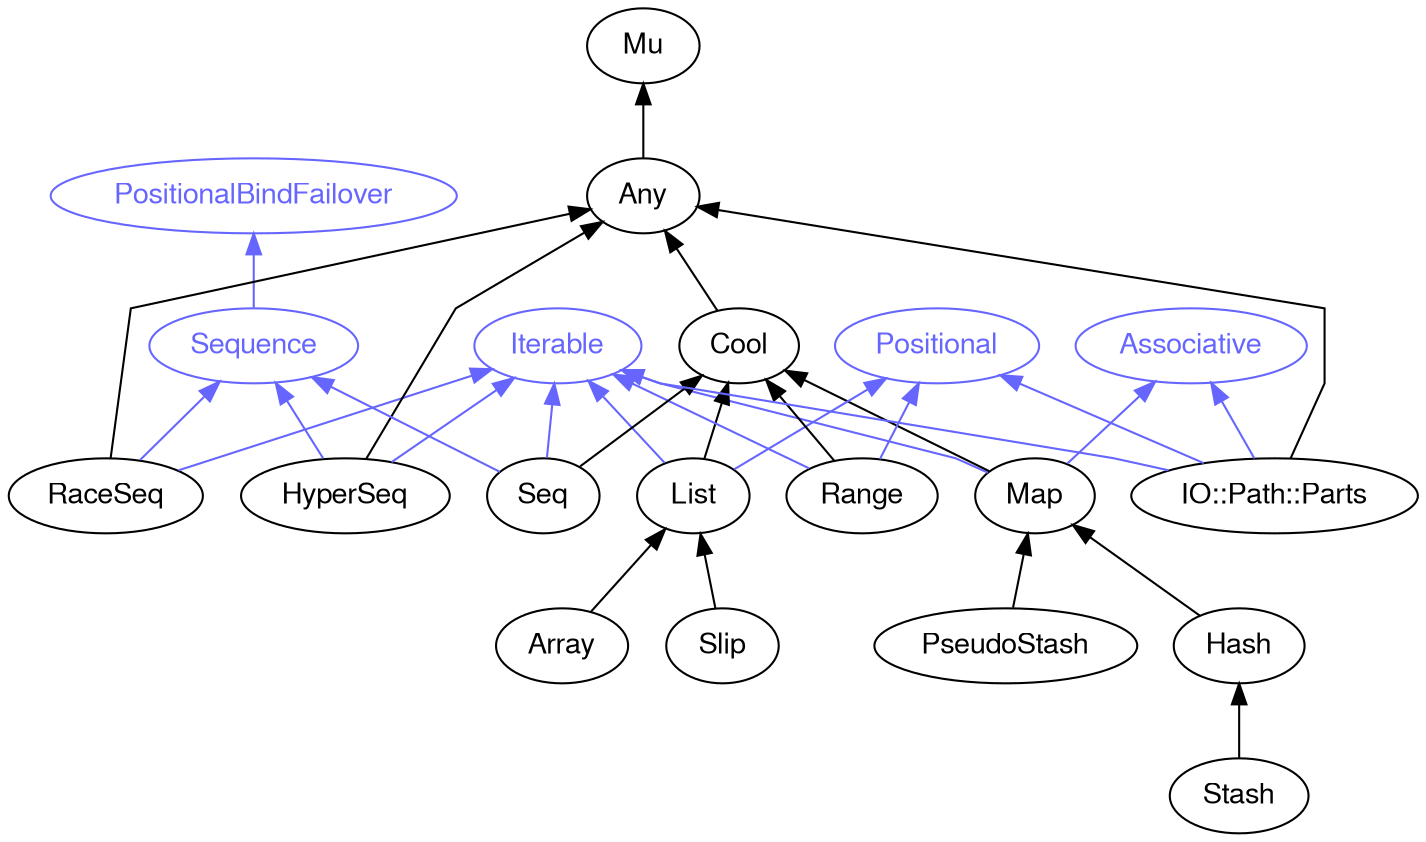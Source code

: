 digraph "raku-type-graph" {
    rankdir=BT;
    splines=polyline;
    overlap=false;

    graph [truecolor=true bgcolor="#FFFFFF"];
    // Types
    "Iterable" [color="#6666FF", fontcolor="#6666FF", href="/type/Iterable", fontname="FreeSans"];
    "Mu" [color="#000000", fontcolor="#000000", href="/type/Mu", fontname="FreeSans"];
    "Any" [color="#000000", fontcolor="#000000", href="/type/Any", fontname="FreeSans"];
    "Cool" [color="#000000", fontcolor="#000000", href="/type/Cool", fontname="FreeSans"];
    "Associative" [color="#6666FF", fontcolor="#6666FF", href="/type/Associative", fontname="FreeSans"];
    "Map" [color="#000000", fontcolor="#000000", href="/type/Map", fontname="FreeSans"];
    "PositionalBindFailover" [color="#6666FF", fontcolor="#6666FF", href="/type/PositionalBindFailover", fontname="FreeSans"];
    "Sequence" [color="#6666FF", fontcolor="#6666FF", href="/type/Sequence", fontname="FreeSans"];
    "RaceSeq" [color="#000000", fontcolor="#000000", href="/type/RaceSeq", fontname="FreeSans"];
    "HyperSeq" [color="#000000", fontcolor="#000000", href="/type/HyperSeq", fontname="FreeSans"];
    "Positional" [color="#6666FF", fontcolor="#6666FF", href="/type/Positional", fontname="FreeSans"];
    "List" [color="#000000", fontcolor="#000000", href="/type/List", fontname="FreeSans"];
    "Range" [color="#000000", fontcolor="#000000", href="/type/Range", fontname="FreeSans"];
    "Seq" [color="#000000", fontcolor="#000000", href="/type/Seq", fontname="FreeSans"];
    "IO::Path::Parts" [color="#000000", fontcolor="#000000", href="/type/IO::Path::Parts", fontname="FreeSans"];
    "PseudoStash" [color="#000000", fontcolor="#000000", href="/type/PseudoStash", fontname="FreeSans"];
    "Hash" [color="#000000", fontcolor="#000000", href="/type/Hash", fontname="FreeSans"];
    "Array" [color="#000000", fontcolor="#000000", href="/type/Array", fontname="FreeSans"];
    "Slip" [color="#000000", fontcolor="#000000", href="/type/Slip", fontname="FreeSans"];
    "Stash" [color="#000000", fontcolor="#000000", href="/type/Stash", fontname="FreeSans"];

    // Superclasses
    "Any" -> "Mu" [color="#000000"];
    "Cool" -> "Any" [color="#000000"];
    "Map" -> "Cool" [color="#000000"];
    "RaceSeq" -> "Any" [color="#000000"];
    "HyperSeq" -> "Any" [color="#000000"];
    "List" -> "Cool" [color="#000000"];
    "Range" -> "Cool" [color="#000000"];
    "Seq" -> "Cool" [color="#000000"];
    "IO::Path::Parts" -> "Any" [color="#000000"];
    "PseudoStash" -> "Map" [color="#000000"];
    "Hash" -> "Map" [color="#000000"];
    "Array" -> "List" [color="#000000"];
    "Slip" -> "List" [color="#000000"];
    "Stash" -> "Hash" [color="#000000"];

    // Roles
    "Map" -> "Iterable" [color="#6666FF"];
    "Map" -> "Associative" [color="#6666FF"];
    "Sequence" -> "PositionalBindFailover" [color="#6666FF"];
    "RaceSeq" -> "Iterable" [color="#6666FF"];
    "RaceSeq" -> "Sequence" [color="#6666FF"];
    "HyperSeq" -> "Iterable" [color="#6666FF"];
    "HyperSeq" -> "Sequence" [color="#6666FF"];
    "List" -> "Positional" [color="#6666FF"];
    "List" -> "Iterable" [color="#6666FF"];
    "Range" -> "Positional" [color="#6666FF"];
    "Range" -> "Iterable" [color="#6666FF"];
    "Seq" -> "Iterable" [color="#6666FF"];
    "Seq" -> "Sequence" [color="#6666FF"];
    "IO::Path::Parts" -> "Positional" [color="#6666FF"];
    "IO::Path::Parts" -> "Associative" [color="#6666FF"];
    "IO::Path::Parts" -> "Iterable" [color="#6666FF"];
}
